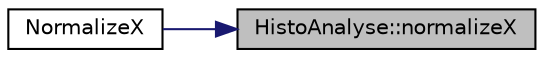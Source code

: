 digraph "HistoAnalyse::normalizeX"
{
 // LATEX_PDF_SIZE
  edge [fontname="Helvetica",fontsize="10",labelfontname="Helvetica",labelfontsize="10"];
  node [fontname="Helvetica",fontsize="10",shape=record];
  rankdir="RL";
  Node1 [label="HistoAnalyse::normalizeX",height=0.2,width=0.4,color="black", fillcolor="grey75", style="filled", fontcolor="black",tooltip=" "];
  Node1 -> Node2 [dir="back",color="midnightblue",fontsize="10",style="solid",fontname="Helvetica"];
  Node2 [label="NormalizeX",height=0.2,width=0.4,color="black", fillcolor="white", style="filled",URL="$_histo_analyse_8hpp.html#adb8d9d98ca484e0e196980bb9180460c",tooltip=" "];
}
